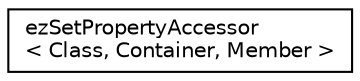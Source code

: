 digraph "Graphical Class Hierarchy"
{
 // LATEX_PDF_SIZE
  edge [fontname="Helvetica",fontsize="10",labelfontname="Helvetica",labelfontsize="10"];
  node [fontname="Helvetica",fontsize="10",shape=record];
  rankdir="LR";
  Node0 [label="ezSetPropertyAccessor\l\< Class, Container, Member \>",height=0.2,width=0.4,color="black", fillcolor="white", style="filled",URL="$df/d0a/structez_set_property_accessor.htm",tooltip=" "];
}
